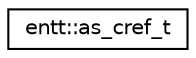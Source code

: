 digraph "Graphical Class Hierarchy"
{
 // LATEX_PDF_SIZE
  edge [fontname="Helvetica",fontsize="10",labelfontname="Helvetica",labelfontsize="10"];
  node [fontname="Helvetica",fontsize="10",shape=record];
  rankdir="LR";
  Node0 [label="entt::as_cref_t",height=0.2,width=0.4,color="black", fillcolor="white", style="filled",URL="$structentt_1_1as__cref__t.html",tooltip="Empty class type used to request the as cref policy."];
}
